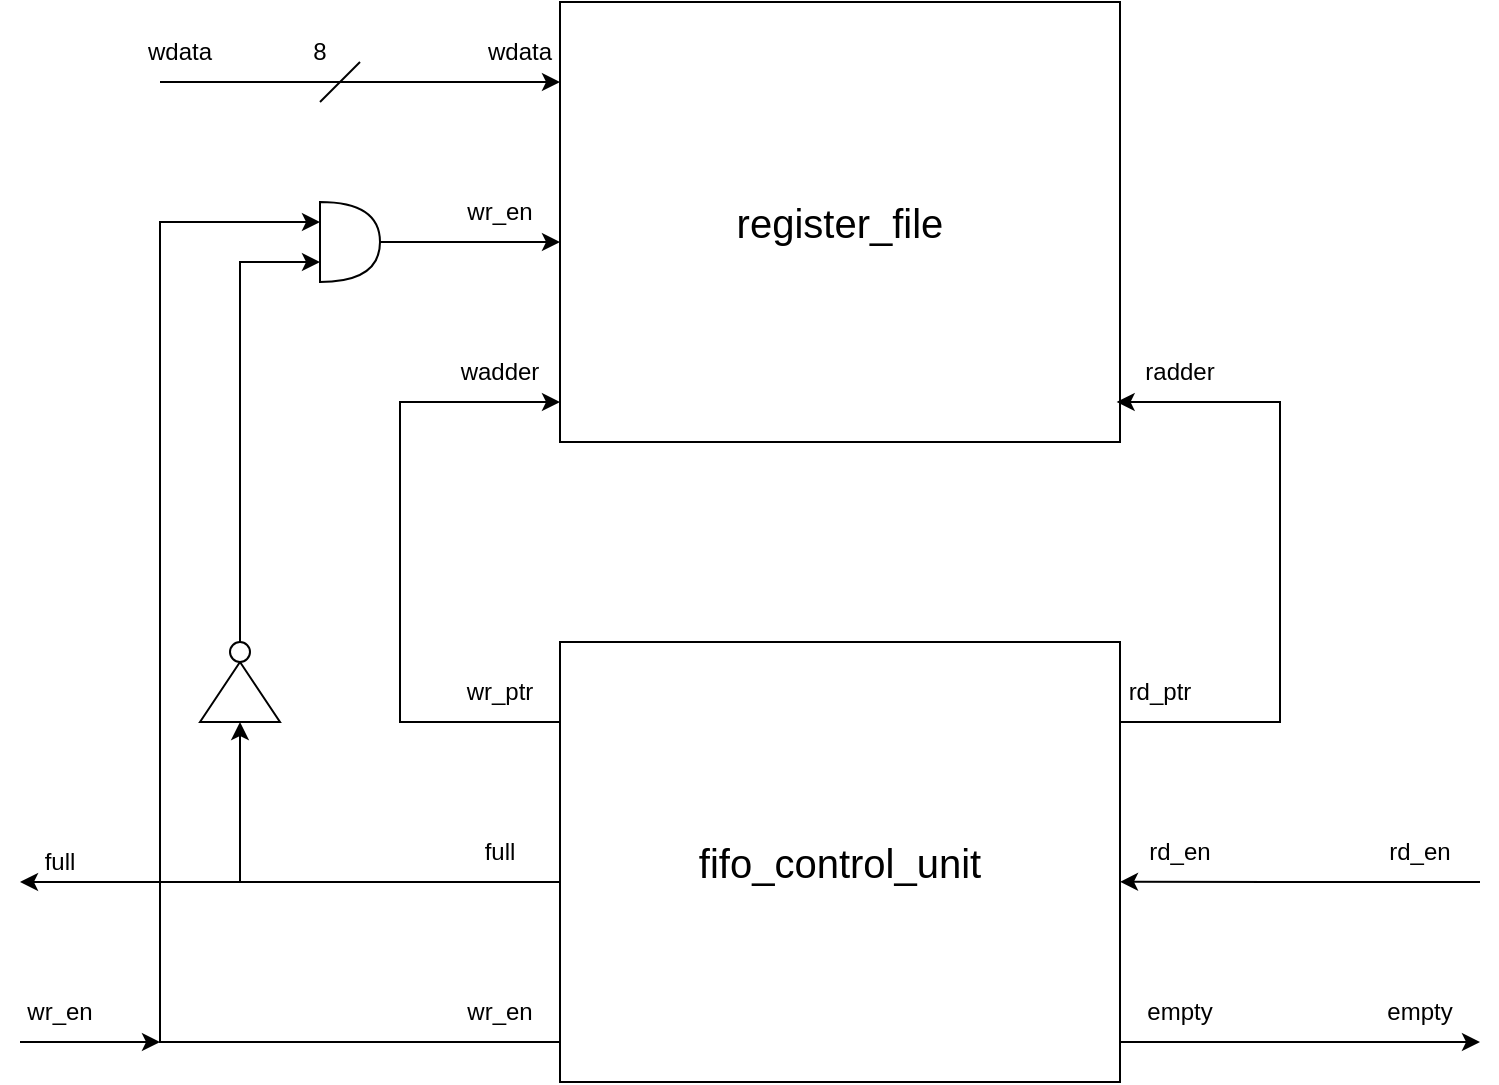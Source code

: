 <mxfile version="26.1.1">
  <diagram name="페이지-1" id="wB_G7MxAZmth2j7xp_zl">
    <mxGraphModel dx="1434" dy="772" grid="1" gridSize="10" guides="1" tooltips="1" connect="1" arrows="1" fold="1" page="1" pageScale="1" pageWidth="827" pageHeight="1169" math="0" shadow="0">
      <root>
        <mxCell id="0" />
        <mxCell id="1" parent="0" />
        <mxCell id="jGNoY_SLksFh187fW8Ak-2" value="&lt;font style=&quot;font-size: 20px;&quot;&gt;register_file&lt;/font&gt;" style="rounded=0;whiteSpace=wrap;html=1;" vertex="1" parent="1">
          <mxGeometry x="280" y="80" width="280" height="220" as="geometry" />
        </mxCell>
        <mxCell id="jGNoY_SLksFh187fW8Ak-4" value="&lt;font style=&quot;font-size: 20px;&quot;&gt;fifo_control_unit&lt;/font&gt;" style="rounded=0;whiteSpace=wrap;html=1;" vertex="1" parent="1">
          <mxGeometry x="280" y="400" width="280" height="220" as="geometry" />
        </mxCell>
        <mxCell id="jGNoY_SLksFh187fW8Ak-5" value="" style="endArrow=classic;html=1;rounded=0;" edge="1" parent="1">
          <mxGeometry width="50" height="50" relative="1" as="geometry">
            <mxPoint x="80" y="120" as="sourcePoint" />
            <mxPoint x="280" y="120" as="targetPoint" />
          </mxGeometry>
        </mxCell>
        <mxCell id="jGNoY_SLksFh187fW8Ak-6" value="wdata" style="text;html=1;align=center;verticalAlign=middle;whiteSpace=wrap;rounded=0;" vertex="1" parent="1">
          <mxGeometry x="60" y="90" width="60" height="30" as="geometry" />
        </mxCell>
        <mxCell id="jGNoY_SLksFh187fW8Ak-7" value="wdata" style="text;html=1;align=center;verticalAlign=middle;whiteSpace=wrap;rounded=0;" vertex="1" parent="1">
          <mxGeometry x="230" y="90" width="60" height="30" as="geometry" />
        </mxCell>
        <mxCell id="jGNoY_SLksFh187fW8Ak-8" value="" style="endArrow=none;html=1;rounded=0;" edge="1" parent="1">
          <mxGeometry width="50" height="50" relative="1" as="geometry">
            <mxPoint x="160" y="130" as="sourcePoint" />
            <mxPoint x="180" y="110" as="targetPoint" />
          </mxGeometry>
        </mxCell>
        <mxCell id="jGNoY_SLksFh187fW8Ak-9" value="8" style="text;html=1;align=center;verticalAlign=middle;whiteSpace=wrap;rounded=0;" vertex="1" parent="1">
          <mxGeometry x="130" y="90" width="60" height="30" as="geometry" />
        </mxCell>
        <mxCell id="jGNoY_SLksFh187fW8Ak-12" value="" style="endArrow=classic;html=1;rounded=0;entryX=0;entryY=0.5;entryDx=0;entryDy=0;" edge="1" parent="1">
          <mxGeometry width="50" height="50" relative="1" as="geometry">
            <mxPoint x="190" y="200" as="sourcePoint" />
            <mxPoint x="280" y="200" as="targetPoint" />
          </mxGeometry>
        </mxCell>
        <mxCell id="jGNoY_SLksFh187fW8Ak-13" value="wr_en" style="text;html=1;align=center;verticalAlign=middle;whiteSpace=wrap;rounded=0;" vertex="1" parent="1">
          <mxGeometry x="220" y="170" width="60" height="30" as="geometry" />
        </mxCell>
        <mxCell id="jGNoY_SLksFh187fW8Ak-14" value="" style="endArrow=classic;html=1;rounded=0;exitX=0;exitY=0.182;exitDx=0;exitDy=0;exitPerimeter=0;" edge="1" parent="1" source="jGNoY_SLksFh187fW8Ak-4">
          <mxGeometry width="50" height="50" relative="1" as="geometry">
            <mxPoint x="200" y="440" as="sourcePoint" />
            <mxPoint x="280" y="280" as="targetPoint" />
            <Array as="points">
              <mxPoint x="200" y="440" />
              <mxPoint x="200" y="280" />
            </Array>
          </mxGeometry>
        </mxCell>
        <mxCell id="jGNoY_SLksFh187fW8Ak-15" value="wadder" style="text;html=1;align=center;verticalAlign=middle;whiteSpace=wrap;rounded=0;" vertex="1" parent="1">
          <mxGeometry x="220" y="250" width="60" height="30" as="geometry" />
        </mxCell>
        <mxCell id="jGNoY_SLksFh187fW8Ak-16" value="wr_ptr" style="text;html=1;align=center;verticalAlign=middle;whiteSpace=wrap;rounded=0;" vertex="1" parent="1">
          <mxGeometry x="220" y="410" width="60" height="30" as="geometry" />
        </mxCell>
        <mxCell id="jGNoY_SLksFh187fW8Ak-21" value="full" style="text;html=1;align=center;verticalAlign=middle;whiteSpace=wrap;rounded=0;" vertex="1" parent="1">
          <mxGeometry x="220" y="490" width="60" height="30" as="geometry" />
        </mxCell>
        <mxCell id="jGNoY_SLksFh187fW8Ak-24" value="" style="shape=or;whiteSpace=wrap;html=1;" vertex="1" parent="1">
          <mxGeometry x="160" y="180" width="30" height="40" as="geometry" />
        </mxCell>
        <mxCell id="jGNoY_SLksFh187fW8Ak-26" value="" style="endArrow=classic;html=1;rounded=0;exitX=1;exitY=1;exitDx=0;exitDy=0;entryX=0;entryY=0.5;entryDx=0;entryDy=0;" edge="1" parent="1" source="jGNoY_SLksFh187fW8Ak-21">
          <mxGeometry width="50" height="50" relative="1" as="geometry">
            <mxPoint x="275" y="520" as="sourcePoint" />
            <mxPoint x="120" y="440" as="targetPoint" />
            <Array as="points">
              <mxPoint x="120" y="520" />
            </Array>
          </mxGeometry>
        </mxCell>
        <mxCell id="jGNoY_SLksFh187fW8Ak-29" value="" style="endArrow=classic;html=1;rounded=0;exitX=-0.001;exitY=0.909;exitDx=0;exitDy=0;exitPerimeter=0;entryX=0;entryY=0.25;entryDx=0;entryDy=0;entryPerimeter=0;" edge="1" parent="1" source="jGNoY_SLksFh187fW8Ak-4" target="jGNoY_SLksFh187fW8Ak-24">
          <mxGeometry width="50" height="50" relative="1" as="geometry">
            <mxPoint x="190" y="600" as="sourcePoint" />
            <mxPoint x="80" y="190" as="targetPoint" />
            <Array as="points">
              <mxPoint x="80" y="600" />
              <mxPoint x="80" y="190" />
            </Array>
          </mxGeometry>
        </mxCell>
        <mxCell id="jGNoY_SLksFh187fW8Ak-30" value="wr_en" style="text;html=1;align=center;verticalAlign=middle;whiteSpace=wrap;rounded=0;" vertex="1" parent="1">
          <mxGeometry x="220" y="570" width="60" height="30" as="geometry" />
        </mxCell>
        <mxCell id="jGNoY_SLksFh187fW8Ak-36" value="" style="triangle;whiteSpace=wrap;html=1;direction=north;" vertex="1" parent="1">
          <mxGeometry x="100" y="410" width="40" height="30" as="geometry" />
        </mxCell>
        <mxCell id="jGNoY_SLksFh187fW8Ak-37" value="" style="ellipse;whiteSpace=wrap;html=1;aspect=fixed;" vertex="1" parent="1">
          <mxGeometry x="115" y="400" width="10" height="10" as="geometry" />
        </mxCell>
        <mxCell id="jGNoY_SLksFh187fW8Ak-39" value="" style="endArrow=classic;html=1;rounded=0;entryX=0;entryY=0.75;entryDx=0;entryDy=0;entryPerimeter=0;" edge="1" parent="1" target="jGNoY_SLksFh187fW8Ak-24">
          <mxGeometry width="50" height="50" relative="1" as="geometry">
            <mxPoint x="120" y="400" as="sourcePoint" />
            <mxPoint x="120" y="210" as="targetPoint" />
            <Array as="points">
              <mxPoint x="120" y="210" />
            </Array>
          </mxGeometry>
        </mxCell>
        <mxCell id="jGNoY_SLksFh187fW8Ak-41" value="" style="endArrow=classic;html=1;rounded=0;" edge="1" parent="1">
          <mxGeometry width="50" height="50" relative="1" as="geometry">
            <mxPoint x="120" y="520" as="sourcePoint" />
            <mxPoint x="10" y="520" as="targetPoint" />
          </mxGeometry>
        </mxCell>
        <mxCell id="jGNoY_SLksFh187fW8Ak-42" value="full" style="text;html=1;align=center;verticalAlign=middle;whiteSpace=wrap;rounded=0;" vertex="1" parent="1">
          <mxGeometry y="495" width="60" height="30" as="geometry" />
        </mxCell>
        <mxCell id="jGNoY_SLksFh187fW8Ak-44" value="" style="endArrow=classic;html=1;rounded=0;" edge="1" parent="1">
          <mxGeometry width="50" height="50" relative="1" as="geometry">
            <mxPoint x="10" y="600" as="sourcePoint" />
            <mxPoint x="80" y="600" as="targetPoint" />
          </mxGeometry>
        </mxCell>
        <mxCell id="jGNoY_SLksFh187fW8Ak-45" value="wr_en" style="text;html=1;align=center;verticalAlign=middle;whiteSpace=wrap;rounded=0;" vertex="1" parent="1">
          <mxGeometry y="570" width="60" height="30" as="geometry" />
        </mxCell>
        <mxCell id="jGNoY_SLksFh187fW8Ak-46" value="" style="endArrow=classic;html=1;rounded=0;entryX=0.994;entryY=0.909;entryDx=0;entryDy=0;entryPerimeter=0;" edge="1" parent="1" target="jGNoY_SLksFh187fW8Ak-2">
          <mxGeometry width="50" height="50" relative="1" as="geometry">
            <mxPoint x="560" y="440" as="sourcePoint" />
            <mxPoint x="640" y="280" as="targetPoint" />
            <Array as="points">
              <mxPoint x="640" y="440" />
              <mxPoint x="640" y="280" />
            </Array>
          </mxGeometry>
        </mxCell>
        <mxCell id="jGNoY_SLksFh187fW8Ak-47" value="rd_ptr" style="text;html=1;align=center;verticalAlign=middle;whiteSpace=wrap;rounded=0;" vertex="1" parent="1">
          <mxGeometry x="550" y="410" width="60" height="30" as="geometry" />
        </mxCell>
        <mxCell id="jGNoY_SLksFh187fW8Ak-48" value="radder" style="text;html=1;align=center;verticalAlign=middle;whiteSpace=wrap;rounded=0;" vertex="1" parent="1">
          <mxGeometry x="560" y="250" width="60" height="30" as="geometry" />
        </mxCell>
        <mxCell id="jGNoY_SLksFh187fW8Ak-49" value="" style="endArrow=classic;html=1;rounded=0;entryX=1;entryY=0.545;entryDx=0;entryDy=0;entryPerimeter=0;" edge="1" parent="1" target="jGNoY_SLksFh187fW8Ak-4">
          <mxGeometry width="50" height="50" relative="1" as="geometry">
            <mxPoint x="740" y="520" as="sourcePoint" />
            <mxPoint x="700" y="495" as="targetPoint" />
          </mxGeometry>
        </mxCell>
        <mxCell id="jGNoY_SLksFh187fW8Ak-50" value="rd_en" style="text;html=1;align=center;verticalAlign=middle;whiteSpace=wrap;rounded=0;" vertex="1" parent="1">
          <mxGeometry x="560" y="490" width="60" height="30" as="geometry" />
        </mxCell>
        <mxCell id="jGNoY_SLksFh187fW8Ak-51" value="rd_en" style="text;html=1;align=center;verticalAlign=middle;whiteSpace=wrap;rounded=0;" vertex="1" parent="1">
          <mxGeometry x="680" y="490" width="60" height="30" as="geometry" />
        </mxCell>
        <mxCell id="jGNoY_SLksFh187fW8Ak-52" value="" style="endArrow=classic;html=1;rounded=0;" edge="1" parent="1">
          <mxGeometry width="50" height="50" relative="1" as="geometry">
            <mxPoint x="560" y="600" as="sourcePoint" />
            <mxPoint x="740" y="600" as="targetPoint" />
          </mxGeometry>
        </mxCell>
        <mxCell id="jGNoY_SLksFh187fW8Ak-53" value="empty" style="text;html=1;align=center;verticalAlign=middle;whiteSpace=wrap;rounded=0;" vertex="1" parent="1">
          <mxGeometry x="560" y="570" width="60" height="30" as="geometry" />
        </mxCell>
        <mxCell id="jGNoY_SLksFh187fW8Ak-54" value="empty" style="text;html=1;align=center;verticalAlign=middle;whiteSpace=wrap;rounded=0;" vertex="1" parent="1">
          <mxGeometry x="680" y="570" width="60" height="30" as="geometry" />
        </mxCell>
      </root>
    </mxGraphModel>
  </diagram>
</mxfile>
